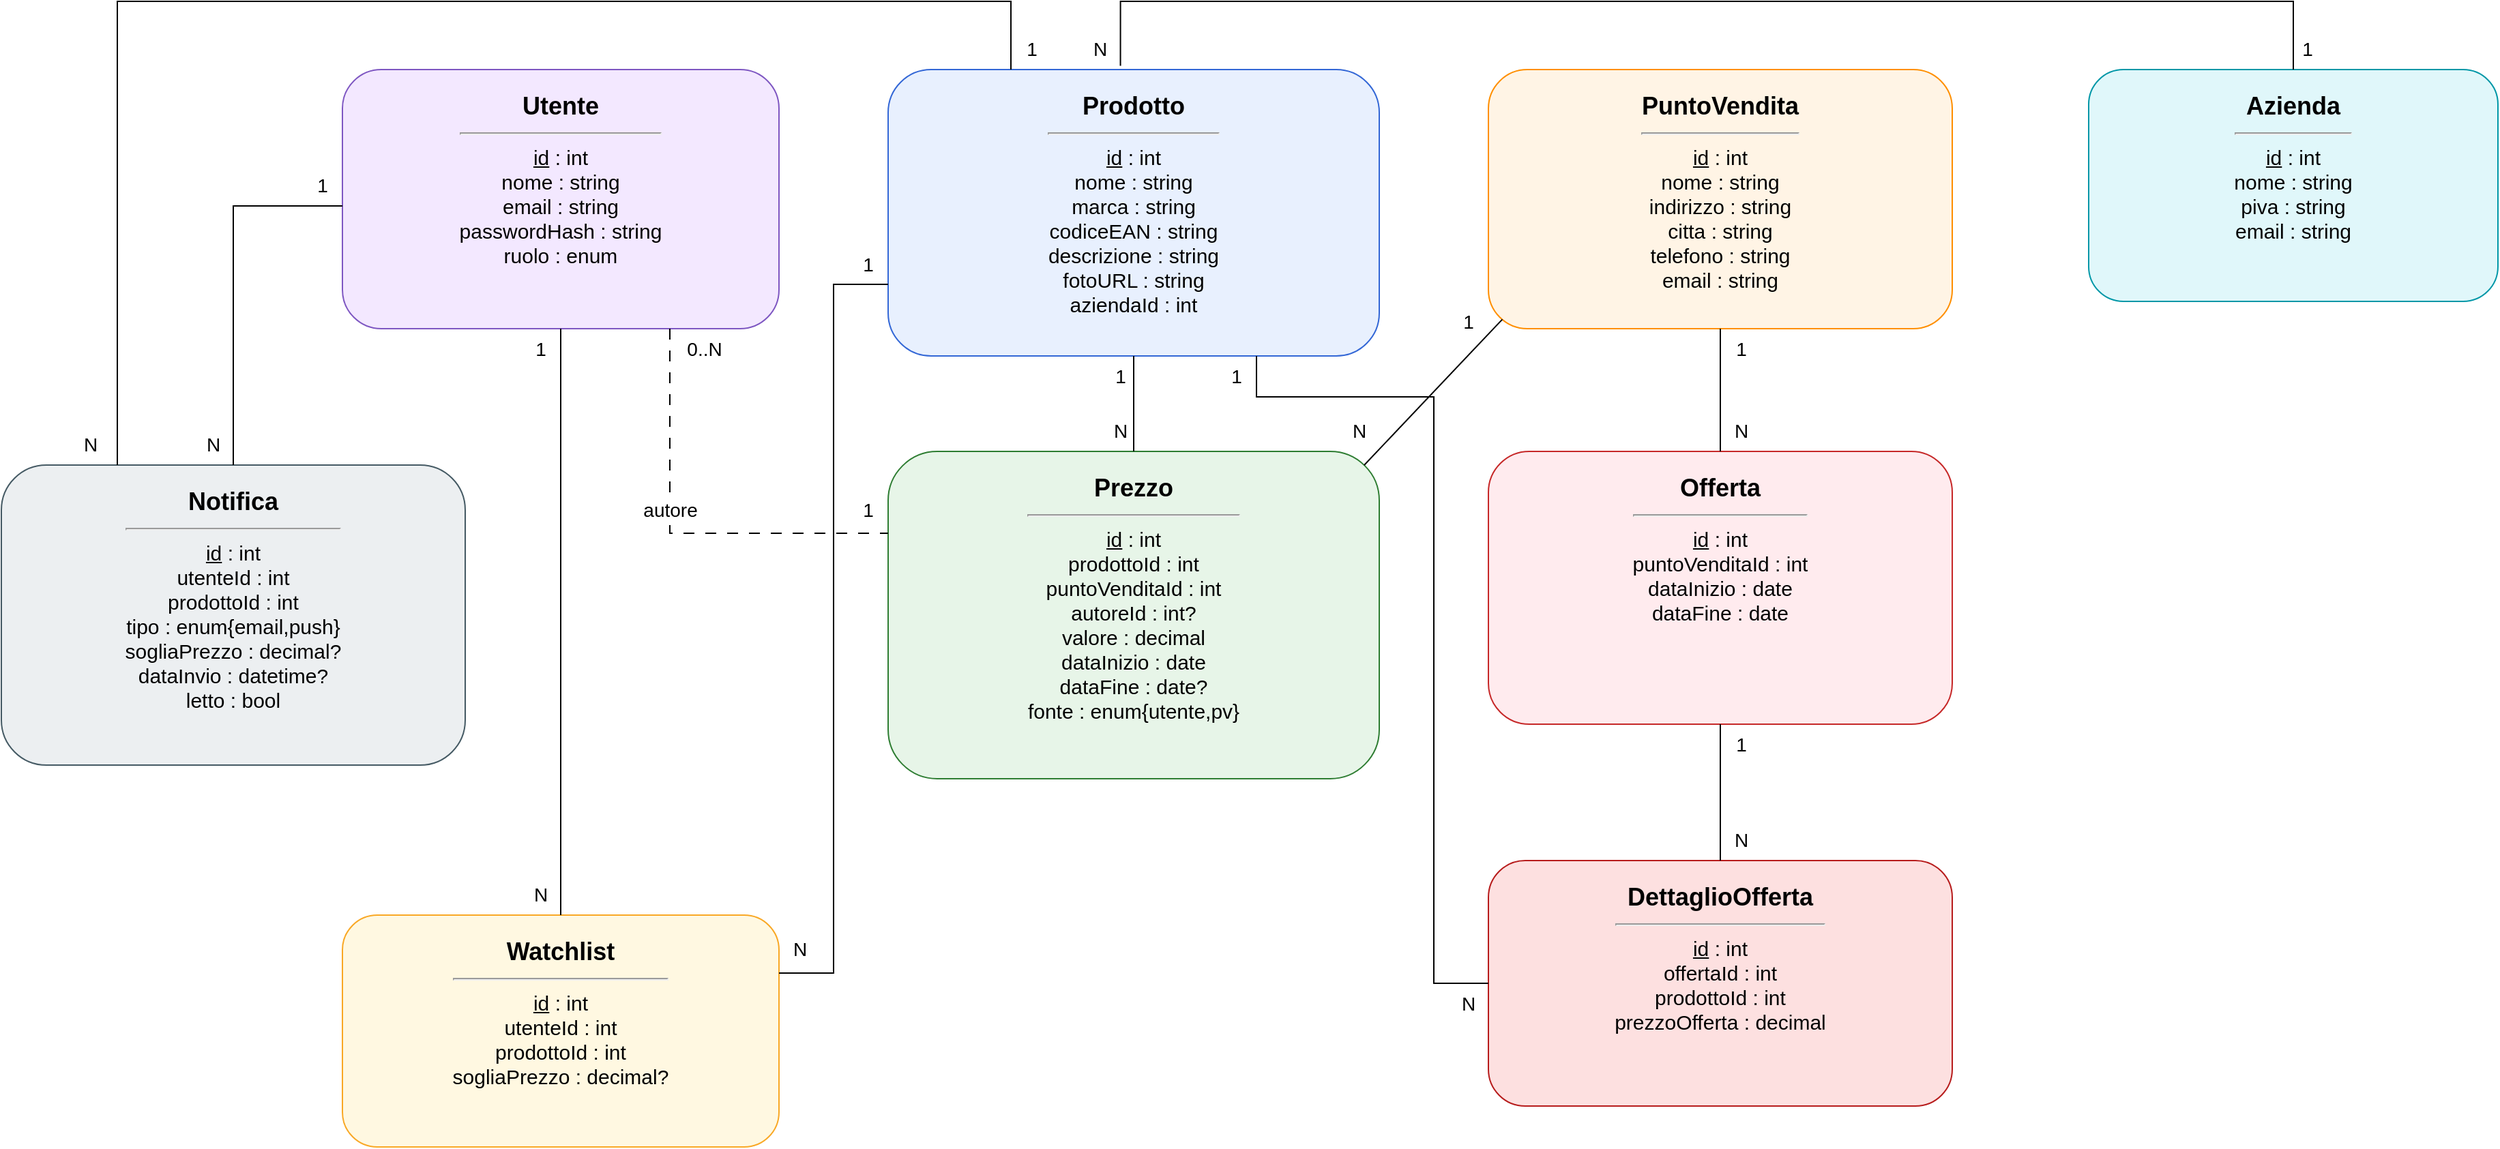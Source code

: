 <mxfile version="28.1.0">
  <diagram id="er_bozza" name="ER - Bozza">
    <mxGraphModel dx="2037" dy="1179" grid="1" gridSize="10" guides="1" tooltips="1" connect="1" arrows="1" fold="1" page="1" pageScale="1" pageWidth="2400" pageHeight="1500" background="#ffffff" math="0" shadow="0">
      <root>
        <mxCell id="0" />
        <mxCell id="1" parent="0" />
        <mxCell id="e_Utente" value="&lt;div style=&#39;font-weight:bold;font-size:18px;margin-bottom:6px&#39;&gt;Utente&lt;/div&gt;&lt;hr/&gt;&lt;u&gt;id&lt;/u&gt; : int&lt;br/&gt;nome : string&lt;br/&gt;email : string&lt;br/&gt;passwordHash : string&lt;br/&gt;ruolo : enum" style="shape=rectangle;rounded=1;whiteSpace=wrap;html=1;fillColor=#f3e8ff;strokeColor=#7e57c2;fontSize=15;verticalAlign=top;spacingTop=10;spacingLeft=12;spacingRight=12;spacingBottom=10;" parent="1" vertex="1">
          <mxGeometry x="280" y="220" width="320" height="190" as="geometry" />
        </mxCell>
        <mxCell id="e_Prodotto" value="&lt;div style=&#39;font-weight:bold;font-size:18px;margin-bottom:6px&#39;&gt;Prodotto&lt;/div&gt;&lt;hr/&gt;&lt;u&gt;id&lt;/u&gt; : int&lt;br/&gt;nome : string&lt;br/&gt;marca : string&lt;br/&gt;codiceEAN : string&lt;br/&gt;descrizione : string&lt;br/&gt;fotoURL : string&lt;br/&gt;aziendaId : int" style="shape=rectangle;rounded=1;whiteSpace=wrap;html=1;fillColor=#e8f0fe;strokeColor=#3367d6;fontSize=15;verticalAlign=top;spacingTop=10;spacingLeft=12;spacingRight=12;spacingBottom=10;" parent="1" vertex="1">
          <mxGeometry x="680" y="220" width="360" height="210" as="geometry" />
        </mxCell>
        <mxCell id="e_PuntoVendita" value="&lt;div style=&#39;font-weight:bold;font-size:18px;margin-bottom:6px&#39;&gt;PuntoVendita&lt;/div&gt;&lt;hr/&gt;&lt;u&gt;id&lt;/u&gt; : int&lt;br/&gt;nome : string&lt;br/&gt;indirizzo : string&lt;br/&gt;citta : string&lt;br/&gt;telefono : string&lt;br/&gt;email : string" style="shape=rectangle;rounded=1;whiteSpace=wrap;html=1;fillColor=#fff4e5;strokeColor=#ff8f00;fontSize=15;verticalAlign=top;spacingTop=10;spacingLeft=12;spacingRight=12;spacingBottom=10;" parent="1" vertex="1">
          <mxGeometry x="1120" y="220" width="340" height="190" as="geometry" />
        </mxCell>
        <mxCell id="e_Azienda" value="&lt;div style=&#39;font-weight:bold;font-size:18px;margin-bottom:6px&#39;&gt;Azienda&lt;/div&gt;&lt;hr/&gt;&lt;u&gt;id&lt;/u&gt; : int&lt;br/&gt;nome : string&lt;br/&gt;piva : string&lt;br/&gt;email : string" style="shape=rectangle;rounded=1;whiteSpace=wrap;html=1;fillColor=#e0f7fa;strokeColor=#0097a7;fontSize=15;verticalAlign=top;spacingTop=10;spacingLeft=12;spacingRight=12;spacingBottom=10;" parent="1" vertex="1">
          <mxGeometry x="1560" y="220" width="300" height="170" as="geometry" />
        </mxCell>
        <mxCell id="e_Prezzo" value="&lt;div style=&#39;font-weight:bold;font-size:18px;margin-bottom:6px&#39;&gt;Prezzo&lt;/div&gt;&lt;hr/&gt;&lt;u&gt;id&lt;/u&gt; : int&lt;br/&gt;prodottoId : int&lt;br/&gt;puntoVenditaId : int&lt;br/&gt;autoreId : int?&lt;br/&gt;valore : decimal&lt;br/&gt;dataInizio : date&lt;br/&gt;dataFine : date?&lt;br/&gt;fonte : enum{utente,pv}" style="shape=rectangle;rounded=1;whiteSpace=wrap;html=1;fillColor=#e7f5e8;strokeColor=#2e7d32;fontSize=15;verticalAlign=top;spacingTop=10;spacingLeft=12;spacingRight=12;spacingBottom=10;" parent="1" vertex="1">
          <mxGeometry x="680" y="500" width="360" height="240" as="geometry" />
        </mxCell>
        <mxCell id="e_Offerta" value="&lt;div style=&#39;font-weight:bold;font-size:18px;margin-bottom:6px&#39;&gt;Offerta&lt;/div&gt;&lt;hr/&gt;&lt;u&gt;id&lt;/u&gt; : int&lt;br/&gt;puntoVenditaId : int&lt;br/&gt;dataInizio : date&lt;br/&gt;dataFine : date" style="shape=rectangle;rounded=1;whiteSpace=wrap;html=1;fillColor=#ffebee;strokeColor=#c62828;fontSize=15;verticalAlign=top;spacingTop=10;spacingLeft=12;spacingRight=12;spacingBottom=10;" parent="1" vertex="1">
          <mxGeometry x="1120" y="500" width="340" height="200" as="geometry" />
        </mxCell>
        <mxCell id="e_DettaglioOfferta" value="&lt;div style=&#39;font-weight:bold;font-size:18px;margin-bottom:6px&#39;&gt;DettaglioOfferta&lt;/div&gt;&lt;hr/&gt;&lt;u&gt;id&lt;/u&gt; : int&lt;br/&gt;offertaId : int&lt;br/&gt;prodottoId : int&lt;br/&gt;prezzoOfferta : decimal" style="shape=rectangle;rounded=1;whiteSpace=wrap;html=1;fillColor=#fde0e0;strokeColor=#b71c1c;fontSize=15;verticalAlign=top;spacingTop=10;spacingLeft=12;spacingRight=12;spacingBottom=10;" parent="1" vertex="1">
          <mxGeometry x="1120" y="800" width="340" height="180" as="geometry" />
        </mxCell>
        <mxCell id="e_Watchlist" value="&lt;div style=&#39;font-weight:bold;font-size:18px;margin-bottom:6px&#39;&gt;Watchlist&lt;/div&gt;&lt;hr/&gt;&lt;u&gt;id&lt;/u&gt; : int&lt;br/&gt;utenteId : int&lt;br/&gt;prodottoId : int&lt;br/&gt;sogliaPrezzo : decimal?" style="shape=rectangle;rounded=1;whiteSpace=wrap;html=1;fillColor=#fff8e1;strokeColor=#f9a825;fontSize=15;verticalAlign=top;spacingTop=10;spacingLeft=12;spacingRight=12;spacingBottom=10;" parent="1" vertex="1">
          <mxGeometry x="280" y="840" width="320" height="170" as="geometry" />
        </mxCell>
        <mxCell id="e_Notifica" value="&lt;div style=&#39;font-weight:bold;font-size:18px;margin-bottom:6px&#39;&gt;Notifica&lt;/div&gt;&lt;hr/&gt;&lt;u&gt;id&lt;/u&gt; : int&lt;br/&gt;utenteId : int&lt;br/&gt;prodottoId : int&lt;br/&gt;tipo : enum{email,push}&lt;br/&gt;sogliaPrezzo : decimal?&lt;br/&gt;dataInvio : datetime?&lt;br/&gt;letto : bool" style="shape=rectangle;rounded=1;whiteSpace=wrap;html=1;fillColor=#eceff1;strokeColor=#455a64;fontSize=15;verticalAlign=top;spacingTop=10;spacingLeft=12;spacingRight=12;spacingBottom=10;" parent="1" vertex="1">
          <mxGeometry x="30" y="510" width="340" height="220" as="geometry" />
        </mxCell>
        <mxCell id="LpPOCJGxp_nDcjdyFBbE-39" value="" style="group" vertex="1" connectable="0" parent="1">
          <mxGeometry x="520" y="410" width="160" height="148" as="geometry" />
        </mxCell>
        <mxCell id="LpPOCJGxp_nDcjdyFBbE-12" value="" style="edgeStyle=orthogonalEdgeStyle;orthogonalLoop=1;jettySize=auto;html=1;rounded=0;strokeColor=default;align=center;verticalAlign=middle;fontFamily=Helvetica;fontSize=11;fontColor=default;labelBackgroundColor=default;endArrow=none;endFill=0;exitX=0.75;exitY=1;exitDx=0;exitDy=0;entryX=0;entryY=0.25;entryDx=0;entryDy=0;dashed=1;dashPattern=8 8;" edge="1" parent="LpPOCJGxp_nDcjdyFBbE-39" source="e_Utente" target="e_Prezzo">
          <mxGeometry width="80" relative="1" as="geometry">
            <mxPoint x="20" y="280" as="sourcePoint" />
            <mxPoint x="100" y="280" as="targetPoint" />
          </mxGeometry>
        </mxCell>
        <mxCell id="LpPOCJGxp_nDcjdyFBbE-15" value="&lt;font style=&quot;font-size: 14px;&quot;&gt;autore&lt;/font&gt;" style="edgeLabel;html=1;align=center;verticalAlign=middle;resizable=0;points=[];fontFamily=Helvetica;fontSize=11;fontColor=default;labelBackgroundColor=default;" vertex="1" connectable="0" parent="LpPOCJGxp_nDcjdyFBbE-12">
          <mxGeometry x="-0.096" y="2" relative="1" as="geometry">
            <mxPoint x="-2" y="-7" as="offset" />
          </mxGeometry>
        </mxCell>
        <mxCell id="LpPOCJGxp_nDcjdyFBbE-13" value="&lt;span style=&quot;font-size: 14px;&quot;&gt;0..N&lt;/span&gt;" style="text;html=1;align=center;verticalAlign=middle;resizable=0;points=[];autosize=1;strokeColor=none;fillColor=none;fontFamily=Helvetica;fontSize=11;fontColor=default;labelBackgroundColor=default;" vertex="1" parent="LpPOCJGxp_nDcjdyFBbE-39">
          <mxGeometry width="50" height="30" as="geometry" />
        </mxCell>
        <mxCell id="LpPOCJGxp_nDcjdyFBbE-14" value="&lt;font style=&quot;font-size: 14px;&quot;&gt;1&lt;/font&gt;" style="text;html=1;align=center;verticalAlign=middle;resizable=0;points=[];autosize=1;strokeColor=none;fillColor=none;fontFamily=Helvetica;fontSize=11;fontColor=default;labelBackgroundColor=default;" vertex="1" parent="LpPOCJGxp_nDcjdyFBbE-39">
          <mxGeometry x="130" y="118" width="30" height="30" as="geometry" />
        </mxCell>
        <mxCell id="LpPOCJGxp_nDcjdyFBbE-40" value="" style="group" vertex="1" connectable="0" parent="1">
          <mxGeometry x="600" y="348" width="80" height="532" as="geometry" />
        </mxCell>
        <mxCell id="LpPOCJGxp_nDcjdyFBbE-29" value="" style="edgeStyle=orthogonalEdgeStyle;orthogonalLoop=1;jettySize=auto;html=1;rounded=0;strokeColor=default;align=center;verticalAlign=middle;fontFamily=Helvetica;fontSize=11;fontColor=default;labelBackgroundColor=default;endArrow=none;endFill=0;entryX=0;entryY=0.75;entryDx=0;entryDy=0;exitX=1;exitY=0.25;exitDx=0;exitDy=0;" edge="1" parent="LpPOCJGxp_nDcjdyFBbE-40" source="e_Watchlist" target="e_Prodotto">
          <mxGeometry width="80" relative="1" as="geometry">
            <mxPoint x="30" y="32" as="sourcePoint" />
            <mxPoint x="110" y="32" as="targetPoint" />
          </mxGeometry>
        </mxCell>
        <mxCell id="LpPOCJGxp_nDcjdyFBbE-30" value="&lt;font style=&quot;font-size: 14px;&quot;&gt;1&lt;/font&gt;" style="text;html=1;align=center;verticalAlign=middle;resizable=0;points=[];autosize=1;strokeColor=none;fillColor=none;fontFamily=Helvetica;fontSize=11;fontColor=default;labelBackgroundColor=default;" vertex="1" parent="LpPOCJGxp_nDcjdyFBbE-40">
          <mxGeometry x="50" width="30" height="30" as="geometry" />
        </mxCell>
        <mxCell id="LpPOCJGxp_nDcjdyFBbE-31" value="&lt;font style=&quot;font-size: 14px;&quot;&gt;N&lt;/font&gt;" style="text;html=1;align=center;verticalAlign=middle;resizable=0;points=[];autosize=1;strokeColor=none;fillColor=none;fontFamily=Helvetica;fontSize=11;fontColor=default;labelBackgroundColor=default;" vertex="1" parent="LpPOCJGxp_nDcjdyFBbE-40">
          <mxGeometry y="502" width="30" height="30" as="geometry" />
        </mxCell>
        <mxCell id="LpPOCJGxp_nDcjdyFBbE-41" value="" style="group" vertex="1" connectable="0" parent="1">
          <mxGeometry x="835" y="430" width="30" height="70" as="geometry" />
        </mxCell>
        <mxCell id="LpPOCJGxp_nDcjdyFBbE-6" value="" style="edgeStyle=none;shape=connector;rounded=0;orthogonalLoop=1;jettySize=auto;html=1;strokeColor=default;align=center;verticalAlign=middle;fontFamily=Helvetica;fontSize=11;fontColor=default;labelBackgroundColor=default;endArrow=none;endFill=0;" edge="1" parent="LpPOCJGxp_nDcjdyFBbE-41" source="e_Prodotto" target="e_Prezzo">
          <mxGeometry relative="1" as="geometry" />
        </mxCell>
        <mxCell id="LpPOCJGxp_nDcjdyFBbE-7" value="&lt;span style=&quot;font-size: 14px;&quot;&gt;1&lt;/span&gt;" style="text;html=1;align=center;verticalAlign=middle;resizable=0;points=[];autosize=1;strokeColor=none;fillColor=none;fontFamily=Helvetica;fontSize=11;fontColor=default;labelBackgroundColor=default;" vertex="1" parent="LpPOCJGxp_nDcjdyFBbE-41">
          <mxGeometry width="30" height="30" as="geometry" />
        </mxCell>
        <mxCell id="LpPOCJGxp_nDcjdyFBbE-8" value="&lt;font style=&quot;font-size: 14px;&quot;&gt;N&lt;/font&gt;" style="text;html=1;align=center;verticalAlign=middle;resizable=0;points=[];autosize=1;strokeColor=none;fillColor=none;fontFamily=Helvetica;fontSize=11;fontColor=default;labelBackgroundColor=default;" vertex="1" parent="LpPOCJGxp_nDcjdyFBbE-41">
          <mxGeometry y="40" width="30" height="30" as="geometry" />
        </mxCell>
        <mxCell id="LpPOCJGxp_nDcjdyFBbE-42" value="" style="group" vertex="1" connectable="0" parent="1">
          <mxGeometry x="820" y="170" width="915" height="50" as="geometry" />
        </mxCell>
        <mxCell id="LpPOCJGxp_nDcjdyFBbE-1" value="" style="orthogonalLoop=1;jettySize=auto;html=1;rounded=0;entryX=0.5;entryY=0;entryDx=0;entryDy=0;endArrow=none;endFill=0;edgeStyle=orthogonalEdgeStyle;exitX=0.473;exitY=-0.013;exitDx=0;exitDy=0;exitPerimeter=0;" edge="1" parent="LpPOCJGxp_nDcjdyFBbE-42" source="e_Prodotto" target="e_Azienda">
          <mxGeometry width="80" relative="1" as="geometry">
            <mxPoint x="50" y="50" as="sourcePoint" />
            <mxPoint x="70" as="targetPoint" />
            <Array as="points">
              <mxPoint x="30" />
              <mxPoint x="890" />
            </Array>
          </mxGeometry>
        </mxCell>
        <mxCell id="LpPOCJGxp_nDcjdyFBbE-3" value="&lt;span style=&quot;font-size: 14px;&quot;&gt;N&lt;/span&gt;" style="text;html=1;align=center;verticalAlign=middle;resizable=0;points=[];autosize=1;strokeColor=none;fillColor=none;fontFamily=Helvetica;fontSize=11;fontColor=default;labelBackgroundColor=default;" vertex="1" parent="LpPOCJGxp_nDcjdyFBbE-42">
          <mxGeometry y="20" width="30" height="30" as="geometry" />
        </mxCell>
        <mxCell id="LpPOCJGxp_nDcjdyFBbE-5" value="&lt;span style=&quot;font-size: 14px;&quot;&gt;1&lt;/span&gt;" style="text;html=1;align=center;verticalAlign=middle;resizable=0;points=[];autosize=1;strokeColor=none;fillColor=none;fontFamily=Helvetica;fontSize=11;fontColor=default;labelBackgroundColor=default;" vertex="1" parent="LpPOCJGxp_nDcjdyFBbE-42">
          <mxGeometry x="885" y="20" width="30" height="30" as="geometry" />
        </mxCell>
        <mxCell id="LpPOCJGxp_nDcjdyFBbE-43" value="" style="group" vertex="1" connectable="0" parent="1">
          <mxGeometry x="920" y="430" width="200" height="490" as="geometry" />
        </mxCell>
        <mxCell id="LpPOCJGxp_nDcjdyFBbE-22" value="" style="edgeStyle=orthogonalEdgeStyle;orthogonalLoop=1;jettySize=auto;html=1;rounded=0;strokeColor=default;align=center;verticalAlign=middle;fontFamily=Helvetica;fontSize=11;fontColor=default;labelBackgroundColor=default;endArrow=none;endFill=0;exitX=0.75;exitY=1;exitDx=0;exitDy=0;entryX=0;entryY=0.5;entryDx=0;entryDy=0;" edge="1" parent="LpPOCJGxp_nDcjdyFBbE-43" source="e_Prodotto" target="e_DettaglioOfferta">
          <mxGeometry width="80" relative="1" as="geometry">
            <mxPoint x="-40" y="480" as="sourcePoint" />
            <mxPoint x="40" y="480" as="targetPoint" />
            <Array as="points">
              <mxPoint x="30" y="30" />
              <mxPoint x="160" y="30" />
              <mxPoint x="160" y="460" />
            </Array>
          </mxGeometry>
        </mxCell>
        <mxCell id="LpPOCJGxp_nDcjdyFBbE-23" value="&lt;span style=&quot;font-size: 14px;&quot;&gt;1&lt;/span&gt;" style="text;html=1;align=center;verticalAlign=middle;resizable=0;points=[];autosize=1;strokeColor=none;fillColor=none;fontFamily=Helvetica;fontSize=11;fontColor=default;labelBackgroundColor=default;" vertex="1" parent="LpPOCJGxp_nDcjdyFBbE-43">
          <mxGeometry width="30" height="30" as="geometry" />
        </mxCell>
        <mxCell id="LpPOCJGxp_nDcjdyFBbE-24" value="&lt;font style=&quot;font-size: 14px;&quot;&gt;N&lt;/font&gt;" style="text;html=1;align=center;verticalAlign=middle;resizable=0;points=[];autosize=1;strokeColor=none;fillColor=none;fontFamily=Helvetica;fontSize=11;fontColor=default;labelBackgroundColor=default;" vertex="1" parent="LpPOCJGxp_nDcjdyFBbE-43">
          <mxGeometry x="170" y="460" width="30" height="30" as="geometry" />
        </mxCell>
        <mxCell id="LpPOCJGxp_nDcjdyFBbE-44" value="" style="group" vertex="1" connectable="0" parent="1">
          <mxGeometry x="1010" y="390" width="110" height="120" as="geometry" />
        </mxCell>
        <mxCell id="LpPOCJGxp_nDcjdyFBbE-9" value="" style="edgeStyle=none;orthogonalLoop=1;jettySize=auto;html=1;rounded=0;strokeColor=default;align=center;verticalAlign=middle;fontFamily=Helvetica;fontSize=11;fontColor=default;labelBackgroundColor=default;endArrow=none;endFill=0;entryX=0.03;entryY=0.964;entryDx=0;entryDy=0;entryPerimeter=0;" edge="1" parent="LpPOCJGxp_nDcjdyFBbE-44" target="e_PuntoVendita">
          <mxGeometry width="80" relative="1" as="geometry">
            <mxPoint x="19" y="120" as="sourcePoint" />
            <mxPoint x="130" y="60" as="targetPoint" />
            <Array as="points" />
          </mxGeometry>
        </mxCell>
        <mxCell id="LpPOCJGxp_nDcjdyFBbE-10" value="&lt;span style=&quot;font-size: 14px;&quot;&gt;1&lt;/span&gt;" style="text;html=1;align=center;verticalAlign=middle;resizable=0;points=[];autosize=1;strokeColor=none;fillColor=none;fontFamily=Helvetica;fontSize=11;fontColor=default;labelBackgroundColor=default;" vertex="1" parent="LpPOCJGxp_nDcjdyFBbE-44">
          <mxGeometry x="80" width="30" height="30" as="geometry" />
        </mxCell>
        <mxCell id="LpPOCJGxp_nDcjdyFBbE-11" value="&lt;font style=&quot;font-size: 14px;&quot;&gt;N&lt;/font&gt;" style="text;html=1;align=center;verticalAlign=middle;resizable=0;points=[];autosize=1;strokeColor=none;fillColor=none;fontFamily=Helvetica;fontSize=11;fontColor=default;labelBackgroundColor=default;" vertex="1" parent="LpPOCJGxp_nDcjdyFBbE-44">
          <mxGeometry y="80" width="30" height="30" as="geometry" />
        </mxCell>
        <mxCell id="LpPOCJGxp_nDcjdyFBbE-45" value="" style="group" vertex="1" connectable="0" parent="1">
          <mxGeometry x="1290" y="410" width="30" height="90" as="geometry" />
        </mxCell>
        <mxCell id="LpPOCJGxp_nDcjdyFBbE-16" value="" style="edgeStyle=none;shape=connector;rounded=0;orthogonalLoop=1;jettySize=auto;html=1;strokeColor=default;align=center;verticalAlign=middle;fontFamily=Helvetica;fontSize=11;fontColor=default;labelBackgroundColor=default;endArrow=none;endFill=0;" edge="1" parent="LpPOCJGxp_nDcjdyFBbE-45" source="e_PuntoVendita" target="e_Offerta">
          <mxGeometry relative="1" as="geometry" />
        </mxCell>
        <mxCell id="LpPOCJGxp_nDcjdyFBbE-17" value="&lt;span style=&quot;font-size: 14px;&quot;&gt;1&lt;/span&gt;" style="text;html=1;align=center;verticalAlign=middle;resizable=0;points=[];autosize=1;strokeColor=none;fillColor=none;fontFamily=Helvetica;fontSize=11;fontColor=default;labelBackgroundColor=default;" vertex="1" parent="LpPOCJGxp_nDcjdyFBbE-45">
          <mxGeometry width="30" height="30" as="geometry" />
        </mxCell>
        <mxCell id="LpPOCJGxp_nDcjdyFBbE-18" value="&lt;span style=&quot;font-size: 14px;&quot;&gt;N&lt;/span&gt;" style="text;html=1;align=center;verticalAlign=middle;resizable=0;points=[];autosize=1;strokeColor=none;fillColor=none;fontFamily=Helvetica;fontSize=11;fontColor=default;labelBackgroundColor=default;" vertex="1" parent="LpPOCJGxp_nDcjdyFBbE-45">
          <mxGeometry y="60" width="30" height="30" as="geometry" />
        </mxCell>
        <mxCell id="LpPOCJGxp_nDcjdyFBbE-46" value="" style="group" vertex="1" connectable="0" parent="1">
          <mxGeometry x="1290" y="700" width="30" height="100" as="geometry" />
        </mxCell>
        <mxCell id="LpPOCJGxp_nDcjdyFBbE-19" value="" style="edgeStyle=none;shape=connector;rounded=0;orthogonalLoop=1;jettySize=auto;html=1;strokeColor=default;align=center;verticalAlign=middle;fontFamily=Helvetica;fontSize=11;fontColor=default;labelBackgroundColor=default;endArrow=none;endFill=0;" edge="1" parent="LpPOCJGxp_nDcjdyFBbE-46" source="e_Offerta" target="e_DettaglioOfferta">
          <mxGeometry relative="1" as="geometry" />
        </mxCell>
        <mxCell id="LpPOCJGxp_nDcjdyFBbE-20" value="&lt;font style=&quot;font-size: 14px;&quot;&gt;1&lt;/font&gt;" style="text;html=1;align=center;verticalAlign=middle;resizable=0;points=[];autosize=1;strokeColor=none;fillColor=none;fontFamily=Helvetica;fontSize=11;fontColor=default;labelBackgroundColor=default;" vertex="1" parent="LpPOCJGxp_nDcjdyFBbE-46">
          <mxGeometry width="30" height="30" as="geometry" />
        </mxCell>
        <mxCell id="LpPOCJGxp_nDcjdyFBbE-21" value="&lt;font style=&quot;font-size: 14px;&quot;&gt;N&lt;/font&gt;" style="text;html=1;align=center;verticalAlign=middle;resizable=0;points=[];autosize=1;strokeColor=none;fillColor=none;fontFamily=Helvetica;fontSize=11;fontColor=default;labelBackgroundColor=default;" vertex="1" parent="LpPOCJGxp_nDcjdyFBbE-46">
          <mxGeometry y="70" width="30" height="30" as="geometry" />
        </mxCell>
        <mxCell id="LpPOCJGxp_nDcjdyFBbE-47" value="" style="group" vertex="1" connectable="0" parent="1">
          <mxGeometry x="410" y="410" width="30" height="430" as="geometry" />
        </mxCell>
        <mxCell id="LpPOCJGxp_nDcjdyFBbE-26" value="" style="edgeStyle=none;orthogonalLoop=1;jettySize=auto;html=1;rounded=0;strokeColor=default;align=center;verticalAlign=middle;fontFamily=Helvetica;fontSize=11;fontColor=default;labelBackgroundColor=default;endArrow=none;endFill=0;exitX=0.5;exitY=1;exitDx=0;exitDy=0;entryX=0.5;entryY=0;entryDx=0;entryDy=0;" edge="1" parent="LpPOCJGxp_nDcjdyFBbE-47" source="e_Utente" target="e_Watchlist">
          <mxGeometry width="80" relative="1" as="geometry">
            <mxPoint x="10" y="130" as="sourcePoint" />
            <mxPoint x="90" y="130" as="targetPoint" />
            <Array as="points" />
          </mxGeometry>
        </mxCell>
        <mxCell id="LpPOCJGxp_nDcjdyFBbE-27" value="&lt;font style=&quot;font-size: 14px;&quot;&gt;1&lt;/font&gt;" style="text;html=1;align=center;verticalAlign=middle;resizable=0;points=[];autosize=1;strokeColor=none;fillColor=none;fontFamily=Helvetica;fontSize=11;fontColor=default;labelBackgroundColor=default;" vertex="1" parent="LpPOCJGxp_nDcjdyFBbE-47">
          <mxGeometry width="30" height="30" as="geometry" />
        </mxCell>
        <mxCell id="LpPOCJGxp_nDcjdyFBbE-28" value="&lt;font style=&quot;font-size: 14px;&quot;&gt;N&lt;/font&gt;" style="text;html=1;align=center;verticalAlign=middle;resizable=0;points=[];autosize=1;strokeColor=none;fillColor=none;fontFamily=Helvetica;fontSize=11;fontColor=default;labelBackgroundColor=default;" vertex="1" parent="LpPOCJGxp_nDcjdyFBbE-47">
          <mxGeometry y="400" width="30" height="30" as="geometry" />
        </mxCell>
        <mxCell id="LpPOCJGxp_nDcjdyFBbE-38" value="" style="group" vertex="1" connectable="0" parent="1">
          <mxGeometry x="80" y="170" width="720" height="340" as="geometry" />
        </mxCell>
        <mxCell id="LpPOCJGxp_nDcjdyFBbE-35" value="" style="edgeStyle=orthogonalEdgeStyle;orthogonalLoop=1;jettySize=auto;html=1;rounded=0;strokeColor=default;align=center;verticalAlign=middle;fontFamily=Helvetica;fontSize=11;fontColor=default;labelBackgroundColor=default;endArrow=none;endFill=0;entryX=0.25;entryY=0;entryDx=0;entryDy=0;exitX=0.25;exitY=0;exitDx=0;exitDy=0;" edge="1" parent="LpPOCJGxp_nDcjdyFBbE-38" source="e_Notifica" target="e_Prodotto">
          <mxGeometry width="80" relative="1" as="geometry">
            <mxPoint x="310" y="-90" as="sourcePoint" />
            <mxPoint x="390" y="-90" as="targetPoint" />
            <Array as="points">
              <mxPoint x="35" />
              <mxPoint x="690" />
            </Array>
          </mxGeometry>
        </mxCell>
        <mxCell id="LpPOCJGxp_nDcjdyFBbE-36" value="&lt;font style=&quot;font-size: 14px;&quot;&gt;1&lt;/font&gt;" style="text;html=1;align=center;verticalAlign=middle;resizable=0;points=[];autosize=1;strokeColor=none;fillColor=none;fontFamily=Helvetica;fontSize=11;fontColor=default;labelBackgroundColor=default;" vertex="1" parent="LpPOCJGxp_nDcjdyFBbE-38">
          <mxGeometry x="690" y="20" width="30" height="30" as="geometry" />
        </mxCell>
        <mxCell id="LpPOCJGxp_nDcjdyFBbE-37" value="&lt;font style=&quot;font-size: 14px;&quot;&gt;N&lt;/font&gt;" style="text;html=1;align=center;verticalAlign=middle;resizable=0;points=[];autosize=1;strokeColor=none;fillColor=none;fontFamily=Helvetica;fontSize=11;fontColor=default;labelBackgroundColor=default;" vertex="1" parent="LpPOCJGxp_nDcjdyFBbE-38">
          <mxGeometry y="310" width="30" height="30" as="geometry" />
        </mxCell>
        <mxCell id="LpPOCJGxp_nDcjdyFBbE-33" value="&lt;span style=&quot;font-size: 14px;&quot;&gt;1&lt;/span&gt;" style="text;html=1;align=center;verticalAlign=middle;resizable=0;points=[];autosize=1;strokeColor=none;fillColor=none;fontFamily=Helvetica;fontSize=11;fontColor=default;labelBackgroundColor=default;" vertex="1" parent="LpPOCJGxp_nDcjdyFBbE-38">
          <mxGeometry x="170" y="120" width="30" height="30" as="geometry" />
        </mxCell>
        <mxCell id="LpPOCJGxp_nDcjdyFBbE-32" value="" style="edgeStyle=orthogonalEdgeStyle;orthogonalLoop=1;jettySize=auto;html=1;rounded=0;strokeColor=default;align=center;verticalAlign=middle;fontFamily=Helvetica;fontSize=11;fontColor=default;labelBackgroundColor=default;endArrow=none;endFill=0;exitX=0.5;exitY=0;exitDx=0;exitDy=0;" edge="1" parent="1" source="e_Notifica">
          <mxGeometry width="80" relative="1" as="geometry">
            <mxPoint x="320" y="130" as="sourcePoint" />
            <mxPoint x="280" y="320" as="targetPoint" />
            <Array as="points">
              <mxPoint x="200" y="320" />
              <mxPoint x="280" y="320" />
            </Array>
          </mxGeometry>
        </mxCell>
        <mxCell id="LpPOCJGxp_nDcjdyFBbE-34" value="&lt;span style=&quot;font-size: 14px;&quot;&gt;N&lt;/span&gt;" style="text;html=1;align=center;verticalAlign=middle;resizable=0;points=[];autosize=1;strokeColor=none;fillColor=none;fontFamily=Helvetica;fontSize=11;fontColor=default;labelBackgroundColor=default;" vertex="1" parent="1">
          <mxGeometry x="170" y="480" width="30" height="30" as="geometry" />
        </mxCell>
      </root>
    </mxGraphModel>
  </diagram>
</mxfile>
